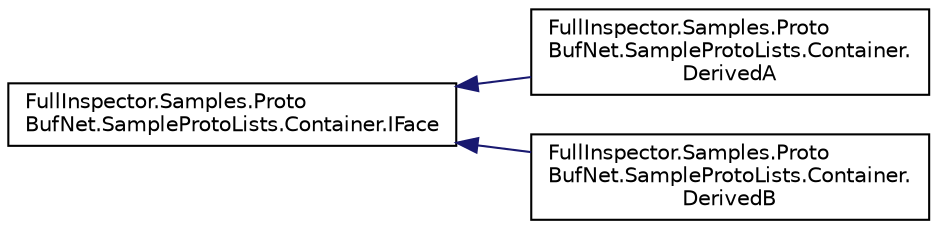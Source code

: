 digraph "Graphical Class Hierarchy"
{
  edge [fontname="Helvetica",fontsize="10",labelfontname="Helvetica",labelfontsize="10"];
  node [fontname="Helvetica",fontsize="10",shape=record];
  rankdir="LR";
  Node1 [label="FullInspector.Samples.Proto\lBufNet.SampleProtoLists.Container.IFace",height=0.2,width=0.4,color="black", fillcolor="white", style="filled",URL="$interface_full_inspector_1_1_samples_1_1_proto_buf_net_1_1_sample_proto_lists_1_1_container_1_1_i_face.html"];
  Node1 -> Node2 [dir="back",color="midnightblue",fontsize="10",style="solid",fontname="Helvetica"];
  Node2 [label="FullInspector.Samples.Proto\lBufNet.SampleProtoLists.Container.\lDerivedA",height=0.2,width=0.4,color="black", fillcolor="white", style="filled",URL="$class_full_inspector_1_1_samples_1_1_proto_buf_net_1_1_sample_proto_lists_1_1_container_1_1_derived_a.html"];
  Node1 -> Node3 [dir="back",color="midnightblue",fontsize="10",style="solid",fontname="Helvetica"];
  Node3 [label="FullInspector.Samples.Proto\lBufNet.SampleProtoLists.Container.\lDerivedB",height=0.2,width=0.4,color="black", fillcolor="white", style="filled",URL="$class_full_inspector_1_1_samples_1_1_proto_buf_net_1_1_sample_proto_lists_1_1_container_1_1_derived_b.html"];
}
